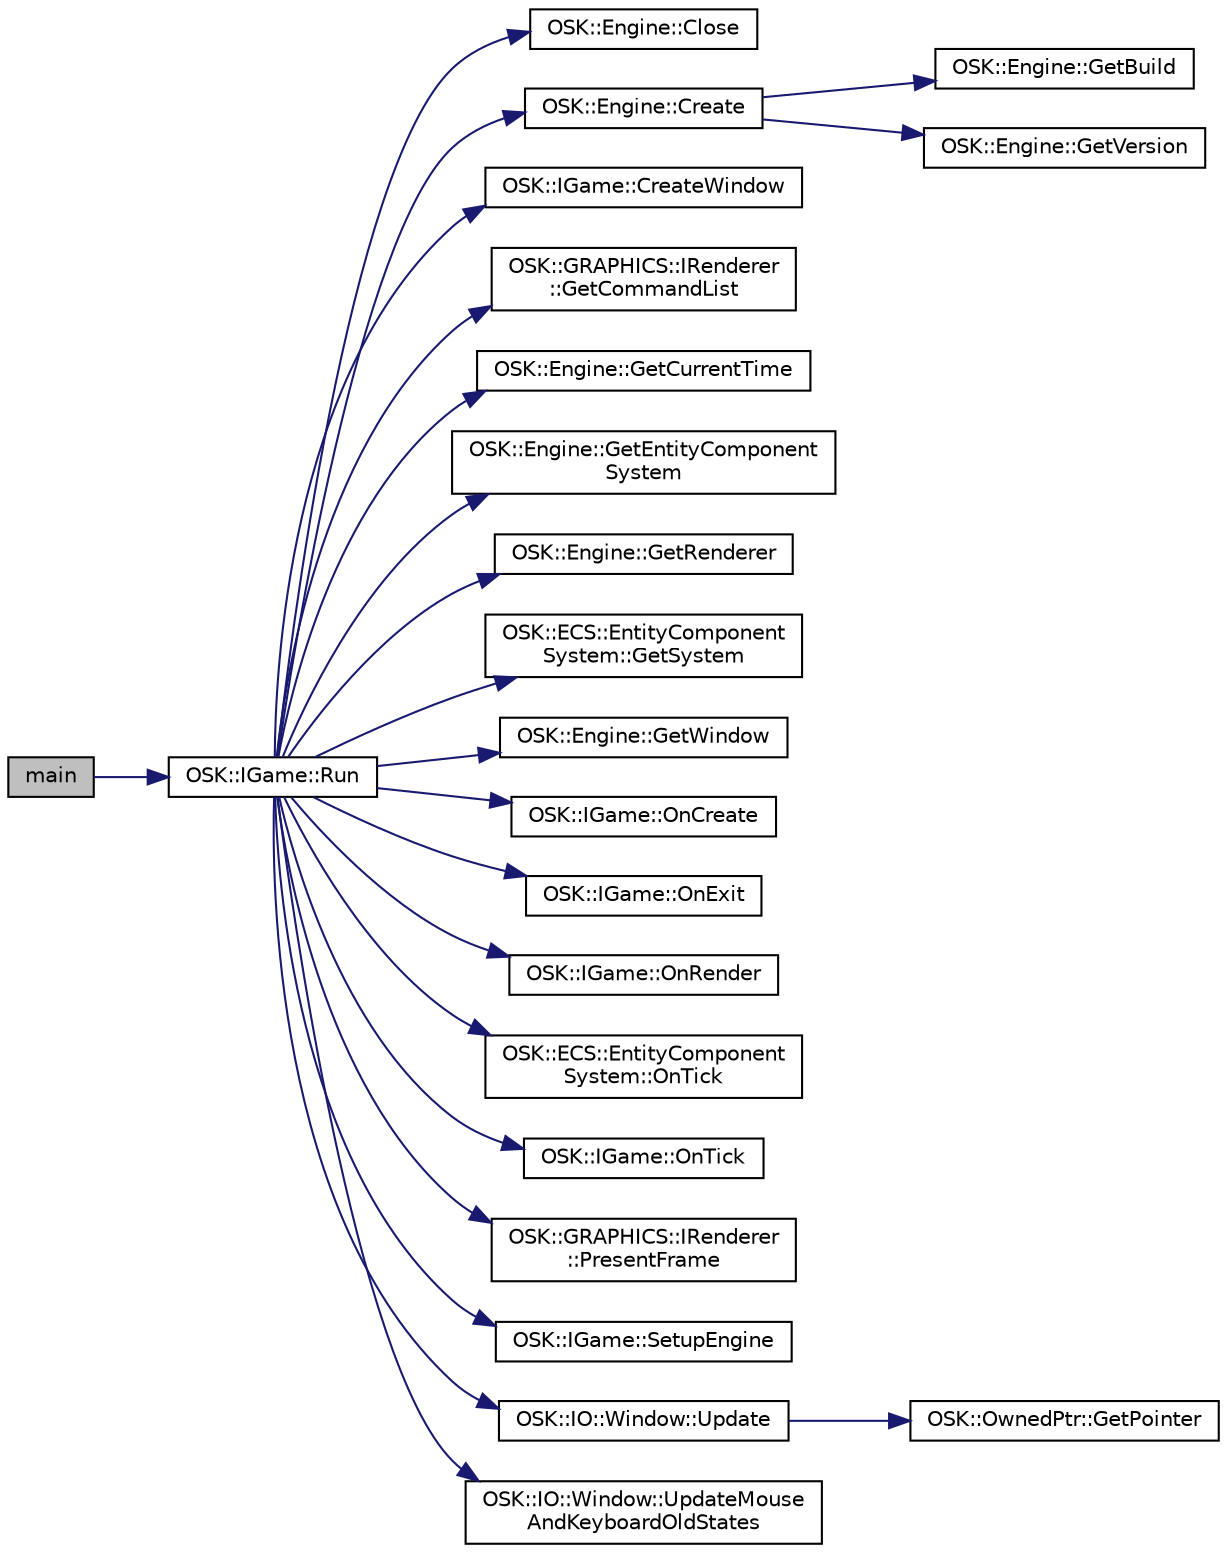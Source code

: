 digraph "main"
{
 // INTERACTIVE_SVG=YES
 // LATEX_PDF_SIZE
  edge [fontname="Helvetica",fontsize="10",labelfontname="Helvetica",labelfontsize="10"];
  node [fontname="Helvetica",fontsize="10",shape=record];
  rankdir="LR";
  Node1 [label="main",height=0.2,width=0.4,color="black", fillcolor="grey75", style="filled", fontcolor="black",tooltip=" "];
  Node1 -> Node2 [color="midnightblue",fontsize="10",style="solid",fontname="Helvetica"];
  Node2 [label="OSK::IGame::Run",height=0.2,width=0.4,color="black", fillcolor="white", style="filled",URL="$class_o_s_k_1_1_i_game.html#a061c6604f59ca3ef9f5093b1fb78f844",tooltip="Inicia la ejecución del juego."];
  Node2 -> Node3 [color="midnightblue",fontsize="10",style="solid",fontname="Helvetica"];
  Node3 [label="OSK::Engine::Close",height=0.2,width=0.4,color="black", fillcolor="white", style="filled",URL="$class_o_s_k_1_1_engine.html#ac7dc8c00262aee2a11183e4080fa5faf",tooltip=" "];
  Node2 -> Node4 [color="midnightblue",fontsize="10",style="solid",fontname="Helvetica"];
  Node4 [label="OSK::Engine::Create",height=0.2,width=0.4,color="black", fillcolor="white", style="filled",URL="$class_o_s_k_1_1_engine.html#a88150153e8f935f46f0eb728740cb9b5",tooltip=" "];
  Node4 -> Node5 [color="midnightblue",fontsize="10",style="solid",fontname="Helvetica"];
  Node5 [label="OSK::Engine::GetBuild",height=0.2,width=0.4,color="black", fillcolor="white", style="filled",URL="$class_o_s_k_1_1_engine.html#a6b9ee02d043a6bd62d96c28fe3987f3d",tooltip=" "];
  Node4 -> Node6 [color="midnightblue",fontsize="10",style="solid",fontname="Helvetica"];
  Node6 [label="OSK::Engine::GetVersion",height=0.2,width=0.4,color="black", fillcolor="white", style="filled",URL="$class_o_s_k_1_1_engine.html#ae7fa09bffe338e2361df47c4f2f704b0",tooltip=" "];
  Node2 -> Node7 [color="midnightblue",fontsize="10",style="solid",fontname="Helvetica"];
  Node7 [label="OSK::IGame::CreateWindow",height=0.2,width=0.4,color="black", fillcolor="white", style="filled",URL="$class_o_s_k_1_1_i_game.html#af033542cc50642b5e1325ee4c7c93cf7",tooltip="Debe crear la ventana del Engine."];
  Node2 -> Node8 [color="midnightblue",fontsize="10",style="solid",fontname="Helvetica"];
  Node8 [label="OSK::GRAPHICS::IRenderer\l::GetCommandList",height=0.2,width=0.4,color="black", fillcolor="white", style="filled",URL="$class_o_s_k_1_1_g_r_a_p_h_i_c_s_1_1_i_renderer.html#a37d47db030f6723bdce8f43518b611b4",tooltip=" "];
  Node2 -> Node9 [color="midnightblue",fontsize="10",style="solid",fontname="Helvetica"];
  Node9 [label="OSK::Engine::GetCurrentTime",height=0.2,width=0.4,color="black", fillcolor="white", style="filled",URL="$class_o_s_k_1_1_engine.html#a23b66a6d56164e64d289902ad16b625a",tooltip=" "];
  Node2 -> Node10 [color="midnightblue",fontsize="10",style="solid",fontname="Helvetica"];
  Node10 [label="OSK::Engine::GetEntityComponent\lSystem",height=0.2,width=0.4,color="black", fillcolor="white", style="filled",URL="$class_o_s_k_1_1_engine.html#a17fd2842c078b7ddb4aaa70cd04549ab",tooltip=" "];
  Node2 -> Node11 [color="midnightblue",fontsize="10",style="solid",fontname="Helvetica"];
  Node11 [label="OSK::Engine::GetRenderer",height=0.2,width=0.4,color="black", fillcolor="white", style="filled",URL="$class_o_s_k_1_1_engine.html#a019c5397d042224c134b7fd22c739d00",tooltip=" "];
  Node2 -> Node12 [color="midnightblue",fontsize="10",style="solid",fontname="Helvetica"];
  Node12 [label="OSK::ECS::EntityComponent\lSystem::GetSystem",height=0.2,width=0.4,color="black", fillcolor="white", style="filled",URL="$class_o_s_k_1_1_e_c_s_1_1_entity_component_system.html#a706590589270cf5d5aa1747915ba67f9",tooltip="Devuelve la instancia almacenada del sistema del tipo dado."];
  Node2 -> Node13 [color="midnightblue",fontsize="10",style="solid",fontname="Helvetica"];
  Node13 [label="OSK::Engine::GetWindow",height=0.2,width=0.4,color="black", fillcolor="white", style="filled",URL="$class_o_s_k_1_1_engine.html#a96eab59df83d63ab65869fea551bb272",tooltip=" "];
  Node2 -> Node14 [color="midnightblue",fontsize="10",style="solid",fontname="Helvetica"];
  Node14 [label="OSK::IGame::OnCreate",height=0.2,width=0.4,color="black", fillcolor="white", style="filled",URL="$class_o_s_k_1_1_i_game.html#ab00e969b9d69316da10501747d0fdebe",tooltip="Función ejecutada al cargar el juego."];
  Node2 -> Node15 [color="midnightblue",fontsize="10",style="solid",fontname="Helvetica"];
  Node15 [label="OSK::IGame::OnExit",height=0.2,width=0.4,color="black", fillcolor="white", style="filled",URL="$class_o_s_k_1_1_i_game.html#a02044212501aee6fc59d1a75c0129892",tooltip="Función que se ejecuta al salir del juego."];
  Node2 -> Node16 [color="midnightblue",fontsize="10",style="solid",fontname="Helvetica"];
  Node16 [label="OSK::IGame::OnRender",height=0.2,width=0.4,color="black", fillcolor="white", style="filled",URL="$class_o_s_k_1_1_i_game.html#a0dc8aa903a52ab3a60141cae86de4715",tooltip=" "];
  Node2 -> Node17 [color="midnightblue",fontsize="10",style="solid",fontname="Helvetica"];
  Node17 [label="OSK::ECS::EntityComponent\lSystem::OnTick",height=0.2,width=0.4,color="black", fillcolor="white", style="filled",URL="$class_o_s_k_1_1_e_c_s_1_1_entity_component_system.html#a5a836db0967b2e872e8d66b379bb0728",tooltip="Ejecuta la lógica OnTick de todos los sistemas registrados."];
  Node2 -> Node18 [color="midnightblue",fontsize="10",style="solid",fontname="Helvetica"];
  Node18 [label="OSK::IGame::OnTick",height=0.2,width=0.4,color="black", fillcolor="white", style="filled",URL="$class_o_s_k_1_1_i_game.html#af5b3dafcf09ca96ea589b1a799ee1a54",tooltip="Función que se ejecuta cada frame. Para hacer actualización del estado del juego."];
  Node2 -> Node19 [color="midnightblue",fontsize="10",style="solid",fontname="Helvetica"];
  Node19 [label="OSK::GRAPHICS::IRenderer\l::PresentFrame",height=0.2,width=0.4,color="black", fillcolor="white", style="filled",URL="$class_o_s_k_1_1_g_r_a_p_h_i_c_s_1_1_i_renderer.html#a90aa9f12a25efdcc002be083fdc9c701",tooltip="Una vez se han grabado todos los comandos, se debe iniciar su ejecución en la GPU para ser renderizad..."];
  Node2 -> Node20 [color="midnightblue",fontsize="10",style="solid",fontname="Helvetica"];
  Node20 [label="OSK::IGame::SetupEngine",height=0.2,width=0.4,color="black", fillcolor="white", style="filled",URL="$class_o_s_k_1_1_i_game.html#a3fff81bfbca1fc25efa8a10f2318d46b",tooltip="Debe inicializar el renderizador del Engine."];
  Node2 -> Node21 [color="midnightblue",fontsize="10",style="solid",fontname="Helvetica"];
  Node21 [label="OSK::IO::Window::Update",height=0.2,width=0.4,color="black", fillcolor="white", style="filled",URL="$class_o_s_k_1_1_i_o_1_1_window.html#ab8d28dce3166c70eb5744466460795df",tooltip="Actualiza la ventana, procesando todos los eventos relacionados. También actualiza sus estados intern..."];
  Node21 -> Node22 [color="midnightblue",fontsize="10",style="solid",fontname="Helvetica"];
  Node22 [label="OSK::OwnedPtr::GetPointer",height=0.2,width=0.4,color="black", fillcolor="white", style="filled",URL="$class_o_s_k_1_1_owned_ptr.html#a81dfab2299056fc9858aace55fca0042",tooltip="Devuelve el puntero nativo."];
  Node2 -> Node23 [color="midnightblue",fontsize="10",style="solid",fontname="Helvetica"];
  Node23 [label="OSK::IO::Window::UpdateMouse\lAndKeyboardOldStates",height=0.2,width=0.4,color="black", fillcolor="white", style="filled",URL="$class_o_s_k_1_1_i_o_1_1_window.html#addb2e8c43715c45b731e56e527673564",tooltip="Actualiza los valores del mouse y del frame anterior."];
}

